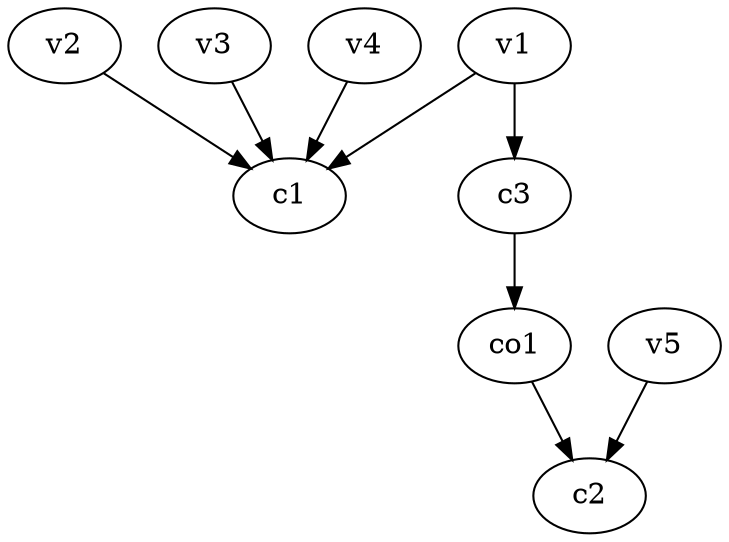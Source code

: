 strict digraph  {
c1;
c2;
c3;
v1;
v2;
v3;
v4;
v5;
co1;
c3 -> co1  [weight=1];
v1 -> c3  [weight=1];
v1 -> c1  [weight=1];
v2 -> c1  [weight=1];
v3 -> c1  [weight=1];
v4 -> c1  [weight=1];
v5 -> c2  [weight=1];
co1 -> c2  [weight=1];
}
